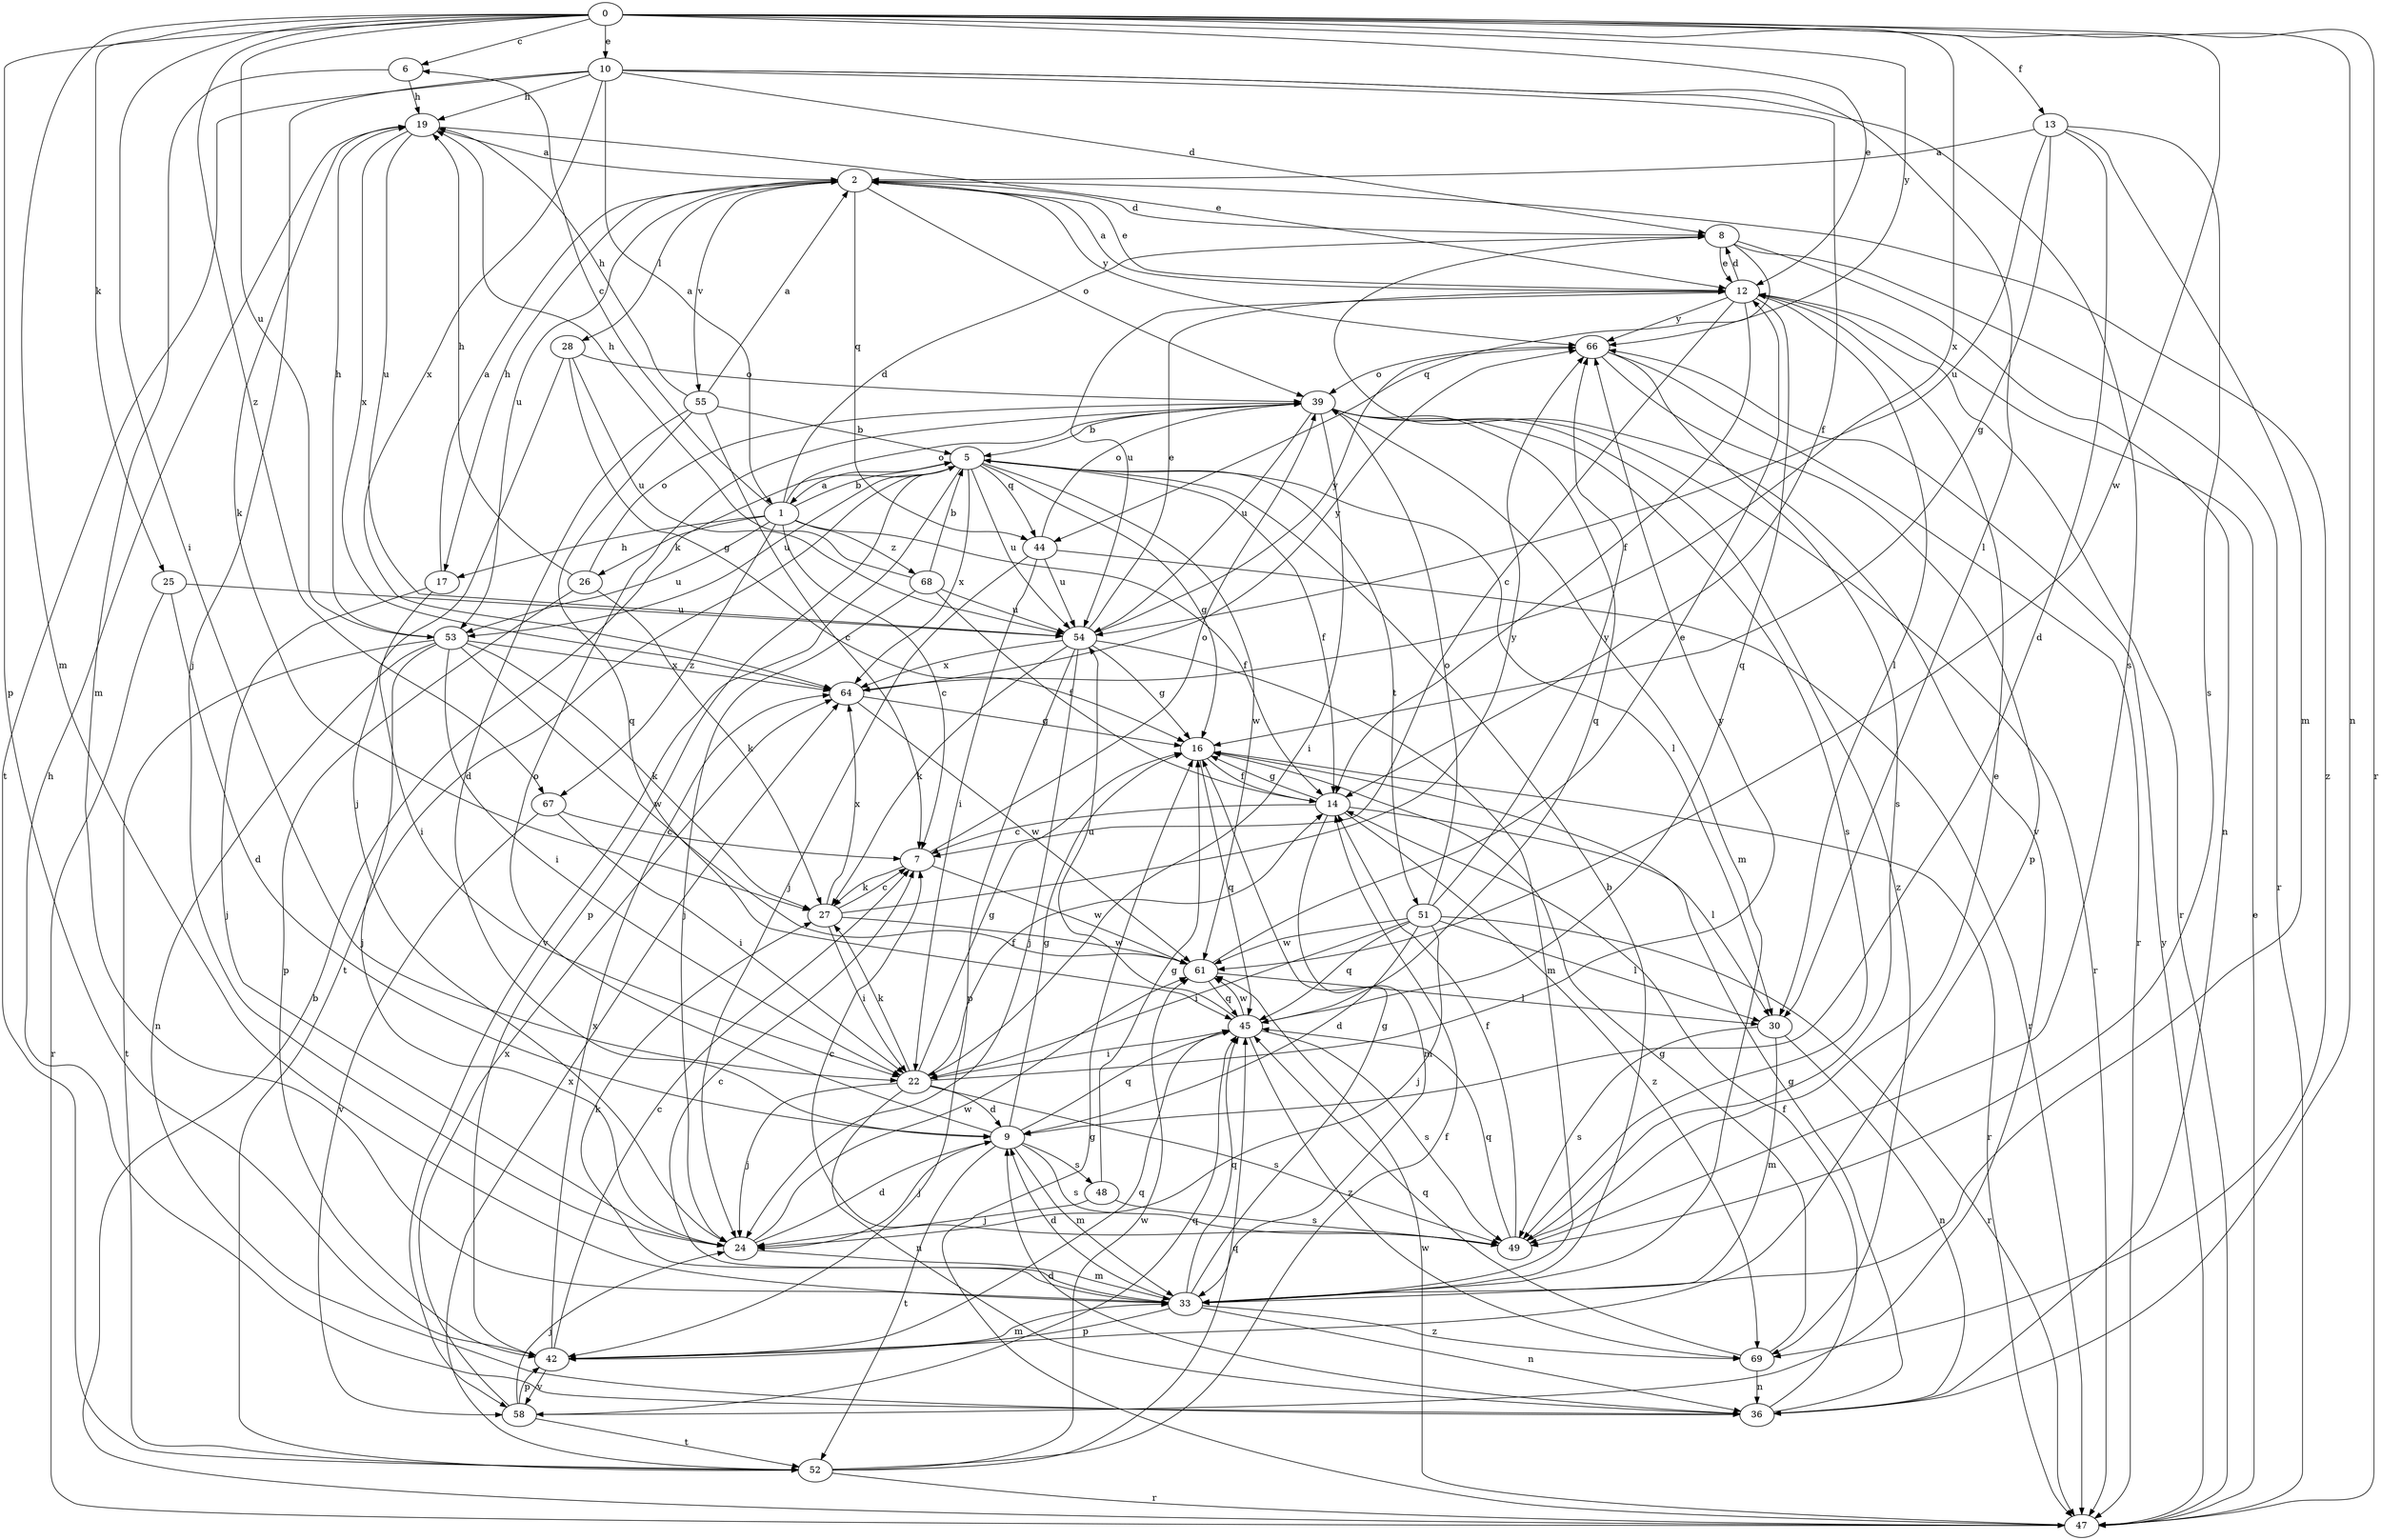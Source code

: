 strict digraph  {
0;
1;
2;
5;
6;
7;
8;
9;
10;
12;
13;
14;
16;
17;
19;
22;
24;
25;
26;
27;
28;
30;
33;
36;
39;
42;
44;
45;
47;
48;
49;
51;
52;
53;
54;
55;
58;
61;
64;
66;
67;
68;
69;
0 -> 6  [label=c];
0 -> 10  [label=e];
0 -> 12  [label=e];
0 -> 13  [label=f];
0 -> 22  [label=i];
0 -> 25  [label=k];
0 -> 33  [label=m];
0 -> 36  [label=n];
0 -> 42  [label=p];
0 -> 47  [label=r];
0 -> 53  [label=u];
0 -> 61  [label=w];
0 -> 64  [label=x];
0 -> 66  [label=y];
0 -> 67  [label=z];
1 -> 5  [label=b];
1 -> 6  [label=c];
1 -> 7  [label=c];
1 -> 8  [label=d];
1 -> 14  [label=f];
1 -> 17  [label=h];
1 -> 26  [label=k];
1 -> 39  [label=o];
1 -> 53  [label=u];
1 -> 67  [label=z];
1 -> 68  [label=z];
2 -> 8  [label=d];
2 -> 12  [label=e];
2 -> 17  [label=h];
2 -> 28  [label=l];
2 -> 39  [label=o];
2 -> 44  [label=q];
2 -> 53  [label=u];
2 -> 55  [label=v];
2 -> 66  [label=y];
2 -> 69  [label=z];
5 -> 1  [label=a];
5 -> 14  [label=f];
5 -> 16  [label=g];
5 -> 30  [label=l];
5 -> 42  [label=p];
5 -> 44  [label=q];
5 -> 51  [label=t];
5 -> 52  [label=t];
5 -> 53  [label=u];
5 -> 54  [label=u];
5 -> 58  [label=v];
5 -> 61  [label=w];
5 -> 64  [label=x];
6 -> 19  [label=h];
6 -> 33  [label=m];
7 -> 27  [label=k];
7 -> 39  [label=o];
7 -> 61  [label=w];
8 -> 12  [label=e];
8 -> 36  [label=n];
8 -> 44  [label=q];
8 -> 47  [label=r];
8 -> 58  [label=v];
9 -> 16  [label=g];
9 -> 24  [label=j];
9 -> 33  [label=m];
9 -> 39  [label=o];
9 -> 45  [label=q];
9 -> 48  [label=s];
9 -> 49  [label=s];
9 -> 52  [label=t];
10 -> 1  [label=a];
10 -> 8  [label=d];
10 -> 14  [label=f];
10 -> 19  [label=h];
10 -> 24  [label=j];
10 -> 30  [label=l];
10 -> 49  [label=s];
10 -> 52  [label=t];
10 -> 64  [label=x];
12 -> 2  [label=a];
12 -> 7  [label=c];
12 -> 8  [label=d];
12 -> 14  [label=f];
12 -> 30  [label=l];
12 -> 45  [label=q];
12 -> 47  [label=r];
12 -> 54  [label=u];
12 -> 66  [label=y];
13 -> 2  [label=a];
13 -> 9  [label=d];
13 -> 16  [label=g];
13 -> 33  [label=m];
13 -> 49  [label=s];
13 -> 54  [label=u];
14 -> 7  [label=c];
14 -> 16  [label=g];
14 -> 30  [label=l];
14 -> 33  [label=m];
14 -> 69  [label=z];
16 -> 14  [label=f];
16 -> 45  [label=q];
16 -> 47  [label=r];
17 -> 2  [label=a];
17 -> 22  [label=i];
17 -> 24  [label=j];
19 -> 2  [label=a];
19 -> 12  [label=e];
19 -> 27  [label=k];
19 -> 54  [label=u];
19 -> 64  [label=x];
22 -> 9  [label=d];
22 -> 14  [label=f];
22 -> 16  [label=g];
22 -> 24  [label=j];
22 -> 27  [label=k];
22 -> 36  [label=n];
22 -> 49  [label=s];
22 -> 66  [label=y];
24 -> 9  [label=d];
24 -> 33  [label=m];
24 -> 61  [label=w];
25 -> 9  [label=d];
25 -> 47  [label=r];
25 -> 54  [label=u];
26 -> 19  [label=h];
26 -> 27  [label=k];
26 -> 39  [label=o];
26 -> 42  [label=p];
27 -> 7  [label=c];
27 -> 22  [label=i];
27 -> 61  [label=w];
27 -> 64  [label=x];
27 -> 66  [label=y];
28 -> 16  [label=g];
28 -> 24  [label=j];
28 -> 39  [label=o];
28 -> 54  [label=u];
30 -> 33  [label=m];
30 -> 36  [label=n];
30 -> 49  [label=s];
33 -> 5  [label=b];
33 -> 7  [label=c];
33 -> 9  [label=d];
33 -> 16  [label=g];
33 -> 27  [label=k];
33 -> 36  [label=n];
33 -> 42  [label=p];
33 -> 45  [label=q];
33 -> 69  [label=z];
36 -> 9  [label=d];
36 -> 14  [label=f];
36 -> 16  [label=g];
36 -> 19  [label=h];
39 -> 5  [label=b];
39 -> 22  [label=i];
39 -> 33  [label=m];
39 -> 45  [label=q];
39 -> 47  [label=r];
39 -> 49  [label=s];
39 -> 54  [label=u];
39 -> 69  [label=z];
42 -> 7  [label=c];
42 -> 33  [label=m];
42 -> 45  [label=q];
42 -> 58  [label=v];
42 -> 64  [label=x];
44 -> 22  [label=i];
44 -> 24  [label=j];
44 -> 39  [label=o];
44 -> 47  [label=r];
44 -> 54  [label=u];
45 -> 22  [label=i];
45 -> 49  [label=s];
45 -> 54  [label=u];
45 -> 61  [label=w];
45 -> 69  [label=z];
47 -> 5  [label=b];
47 -> 12  [label=e];
47 -> 16  [label=g];
47 -> 61  [label=w];
47 -> 66  [label=y];
48 -> 16  [label=g];
48 -> 24  [label=j];
48 -> 49  [label=s];
49 -> 7  [label=c];
49 -> 12  [label=e];
49 -> 14  [label=f];
49 -> 45  [label=q];
51 -> 9  [label=d];
51 -> 22  [label=i];
51 -> 24  [label=j];
51 -> 30  [label=l];
51 -> 39  [label=o];
51 -> 45  [label=q];
51 -> 47  [label=r];
51 -> 61  [label=w];
51 -> 66  [label=y];
52 -> 14  [label=f];
52 -> 45  [label=q];
52 -> 47  [label=r];
52 -> 61  [label=w];
52 -> 64  [label=x];
53 -> 19  [label=h];
53 -> 22  [label=i];
53 -> 24  [label=j];
53 -> 27  [label=k];
53 -> 36  [label=n];
53 -> 52  [label=t];
53 -> 61  [label=w];
53 -> 64  [label=x];
54 -> 12  [label=e];
54 -> 16  [label=g];
54 -> 24  [label=j];
54 -> 27  [label=k];
54 -> 33  [label=m];
54 -> 42  [label=p];
54 -> 64  [label=x];
54 -> 66  [label=y];
55 -> 2  [label=a];
55 -> 5  [label=b];
55 -> 7  [label=c];
55 -> 9  [label=d];
55 -> 19  [label=h];
55 -> 45  [label=q];
58 -> 24  [label=j];
58 -> 42  [label=p];
58 -> 45  [label=q];
58 -> 52  [label=t];
58 -> 64  [label=x];
61 -> 12  [label=e];
61 -> 30  [label=l];
61 -> 45  [label=q];
64 -> 16  [label=g];
64 -> 61  [label=w];
64 -> 66  [label=y];
66 -> 39  [label=o];
66 -> 42  [label=p];
66 -> 47  [label=r];
66 -> 49  [label=s];
67 -> 7  [label=c];
67 -> 22  [label=i];
67 -> 58  [label=v];
68 -> 5  [label=b];
68 -> 14  [label=f];
68 -> 19  [label=h];
68 -> 24  [label=j];
68 -> 54  [label=u];
69 -> 16  [label=g];
69 -> 36  [label=n];
69 -> 45  [label=q];
}
